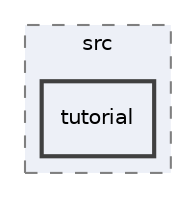digraph "docs/doxystrap/src/tutorial"
{
 // INTERACTIVE_SVG=YES
 // LATEX_PDF_SIZE
  edge [fontname="Helvetica",fontsize="10",labelfontname="Helvetica",labelfontsize="10"];
  node [fontname="Helvetica",fontsize="10",shape=record];
  compound=true
  subgraph clusterdir_bfc7c08c8899ceb727afb9ded994643b {
    graph [ bgcolor="#edf0f7", pencolor="grey50", style="filled,dashed,", label="src", fontname="Helvetica", fontsize="10", URL="dir_bfc7c08c8899ceb727afb9ded994643b.html"]
  dir_d125cee24b2ecc80b064bd5373387b13 [shape=box, label="tutorial", style="filled,bold,", fillcolor="#edf0f7", color="grey25", URL="dir_d125cee24b2ecc80b064bd5373387b13.html"];
  }
}
